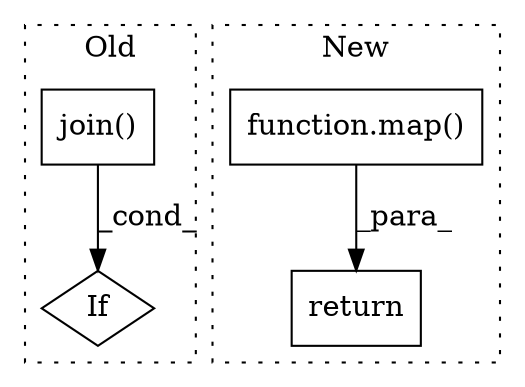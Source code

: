 digraph G {
subgraph cluster0 {
1 [label="join()" a="75" s="5101,5124" l="10,1" shape="box"];
3 [label="If" a="96" s="5159" l="3" shape="diamond"];
label = "Old";
style="dotted";
}
subgraph cluster1 {
2 [label="function.map()" a="75" s="4672,4711" l="4,1" shape="box"];
4 [label="return" a="93" s="4764" l="7" shape="box"];
label = "New";
style="dotted";
}
1 -> 3 [label="_cond_"];
2 -> 4 [label="_para_"];
}